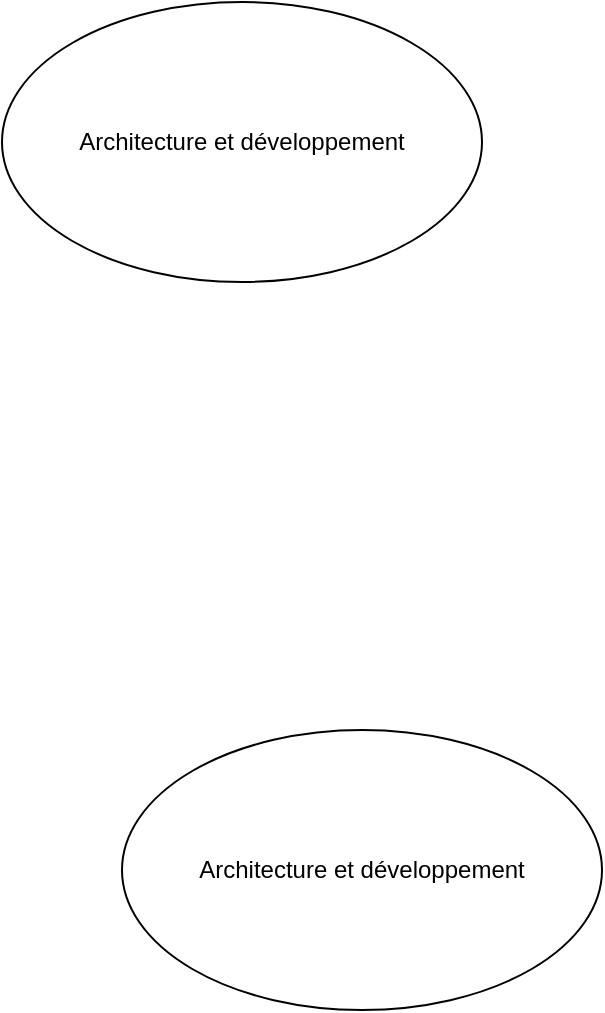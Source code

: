 <mxfile version="26.0.4">
  <diagram name="Page-1" id="BIDaeY3QTPUU3SY5W4b0">
    <mxGraphModel dx="947" dy="1290" grid="1" gridSize="10" guides="1" tooltips="1" connect="1" arrows="1" fold="1" page="1" pageScale="1" pageWidth="1169" pageHeight="827" math="0" shadow="0">
      <root>
        <mxCell id="0" />
        <mxCell id="1" parent="0" />
        <mxCell id="pOz3Xbr77kyRt1sYzAAJ-1" value="Architecture et développement" style="ellipse;whiteSpace=wrap;html=1;" vertex="1" parent="1">
          <mxGeometry x="50" y="50" width="240" height="140" as="geometry" />
        </mxCell>
        <mxCell id="pOz3Xbr77kyRt1sYzAAJ-2" value="Architecture et développement" style="ellipse;whiteSpace=wrap;html=1;" vertex="1" parent="1">
          <mxGeometry x="110" y="414" width="240" height="140" as="geometry" />
        </mxCell>
      </root>
    </mxGraphModel>
  </diagram>
</mxfile>
